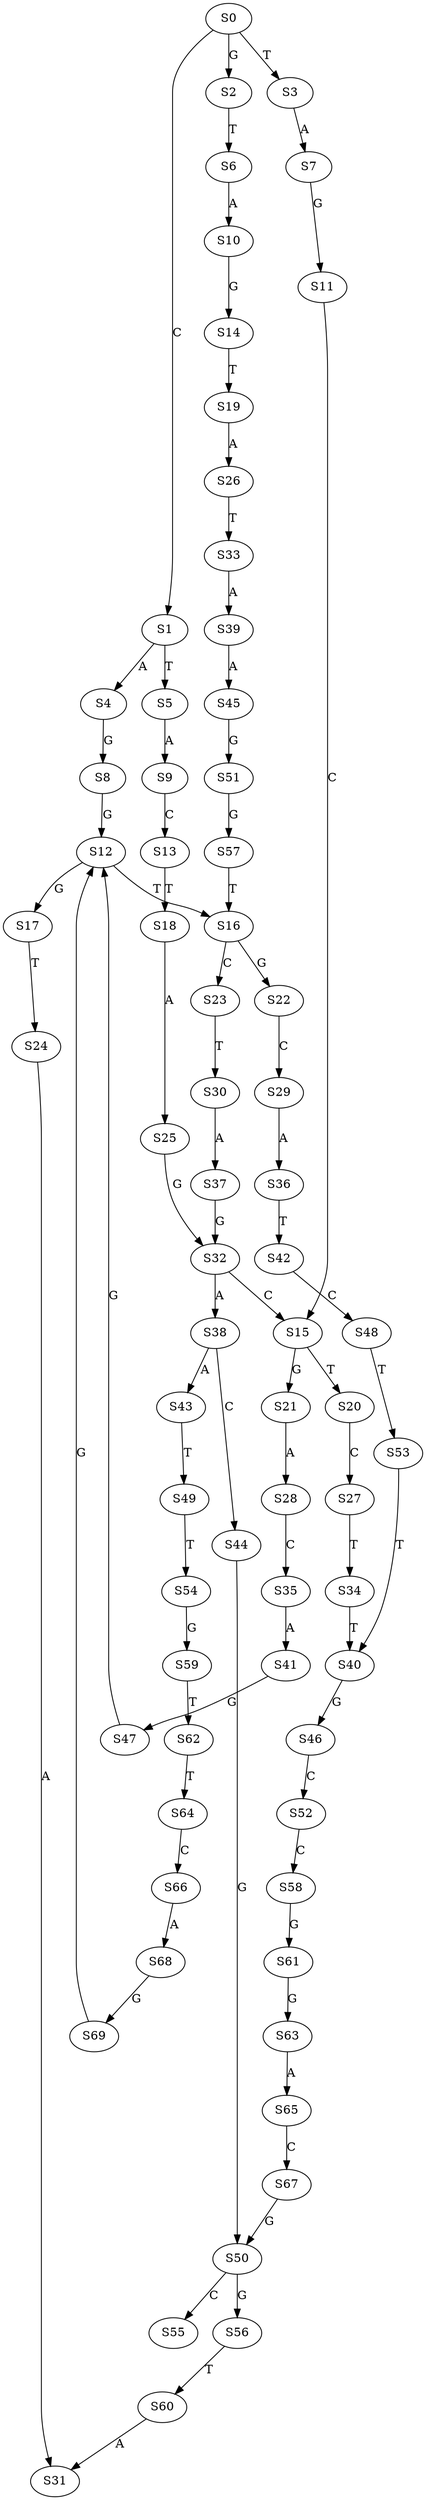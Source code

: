 strict digraph  {
	S0 -> S1 [ label = C ];
	S0 -> S2 [ label = G ];
	S0 -> S3 [ label = T ];
	S1 -> S4 [ label = A ];
	S1 -> S5 [ label = T ];
	S2 -> S6 [ label = T ];
	S3 -> S7 [ label = A ];
	S4 -> S8 [ label = G ];
	S5 -> S9 [ label = A ];
	S6 -> S10 [ label = A ];
	S7 -> S11 [ label = G ];
	S8 -> S12 [ label = G ];
	S9 -> S13 [ label = C ];
	S10 -> S14 [ label = G ];
	S11 -> S15 [ label = C ];
	S12 -> S16 [ label = T ];
	S12 -> S17 [ label = G ];
	S13 -> S18 [ label = T ];
	S14 -> S19 [ label = T ];
	S15 -> S20 [ label = T ];
	S15 -> S21 [ label = G ];
	S16 -> S22 [ label = G ];
	S16 -> S23 [ label = C ];
	S17 -> S24 [ label = T ];
	S18 -> S25 [ label = A ];
	S19 -> S26 [ label = A ];
	S20 -> S27 [ label = C ];
	S21 -> S28 [ label = A ];
	S22 -> S29 [ label = C ];
	S23 -> S30 [ label = T ];
	S24 -> S31 [ label = A ];
	S25 -> S32 [ label = G ];
	S26 -> S33 [ label = T ];
	S27 -> S34 [ label = T ];
	S28 -> S35 [ label = C ];
	S29 -> S36 [ label = A ];
	S30 -> S37 [ label = A ];
	S32 -> S38 [ label = A ];
	S32 -> S15 [ label = C ];
	S33 -> S39 [ label = A ];
	S34 -> S40 [ label = T ];
	S35 -> S41 [ label = A ];
	S36 -> S42 [ label = T ];
	S37 -> S32 [ label = G ];
	S38 -> S43 [ label = A ];
	S38 -> S44 [ label = C ];
	S39 -> S45 [ label = A ];
	S40 -> S46 [ label = G ];
	S41 -> S47 [ label = G ];
	S42 -> S48 [ label = C ];
	S43 -> S49 [ label = T ];
	S44 -> S50 [ label = G ];
	S45 -> S51 [ label = G ];
	S46 -> S52 [ label = C ];
	S47 -> S12 [ label = G ];
	S48 -> S53 [ label = T ];
	S49 -> S54 [ label = T ];
	S50 -> S55 [ label = C ];
	S50 -> S56 [ label = G ];
	S51 -> S57 [ label = G ];
	S52 -> S58 [ label = C ];
	S53 -> S40 [ label = T ];
	S54 -> S59 [ label = G ];
	S56 -> S60 [ label = T ];
	S57 -> S16 [ label = T ];
	S58 -> S61 [ label = G ];
	S59 -> S62 [ label = T ];
	S60 -> S31 [ label = A ];
	S61 -> S63 [ label = G ];
	S62 -> S64 [ label = T ];
	S63 -> S65 [ label = A ];
	S64 -> S66 [ label = C ];
	S65 -> S67 [ label = C ];
	S66 -> S68 [ label = A ];
	S67 -> S50 [ label = G ];
	S68 -> S69 [ label = G ];
	S69 -> S12 [ label = G ];
}
